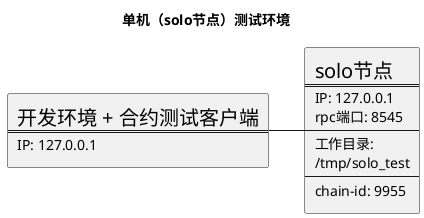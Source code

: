 @startuml 单机调试环境
    title 
        单机（solo节点）测试环境
    end title

    rectangle dev [
        <size:20>开发环境 + 合约测试客户端
        ====
        IP: 127.0.0.1
    ]

    rectangle solo [
        <size:20>solo节点
        ====
        IP: 127.0.0.1
        rpc端口: 8545
        ----
        工作目录: 
        /tmp/solo_test
        ----
        chain-id: 9955
    ]

    dev - solo

@enduml